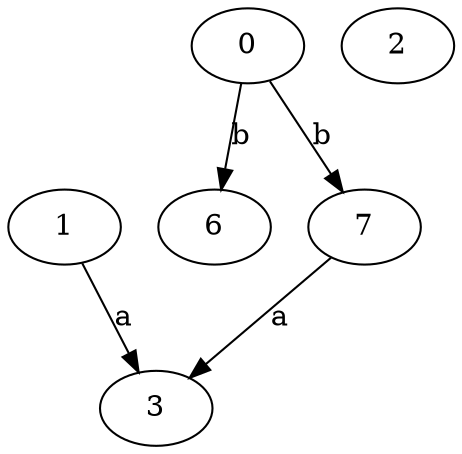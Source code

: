 strict digraph  {
1;
0;
2;
3;
6;
7;
1 -> 3  [label=a];
0 -> 6  [label=b];
0 -> 7  [label=b];
7 -> 3  [label=a];
}

